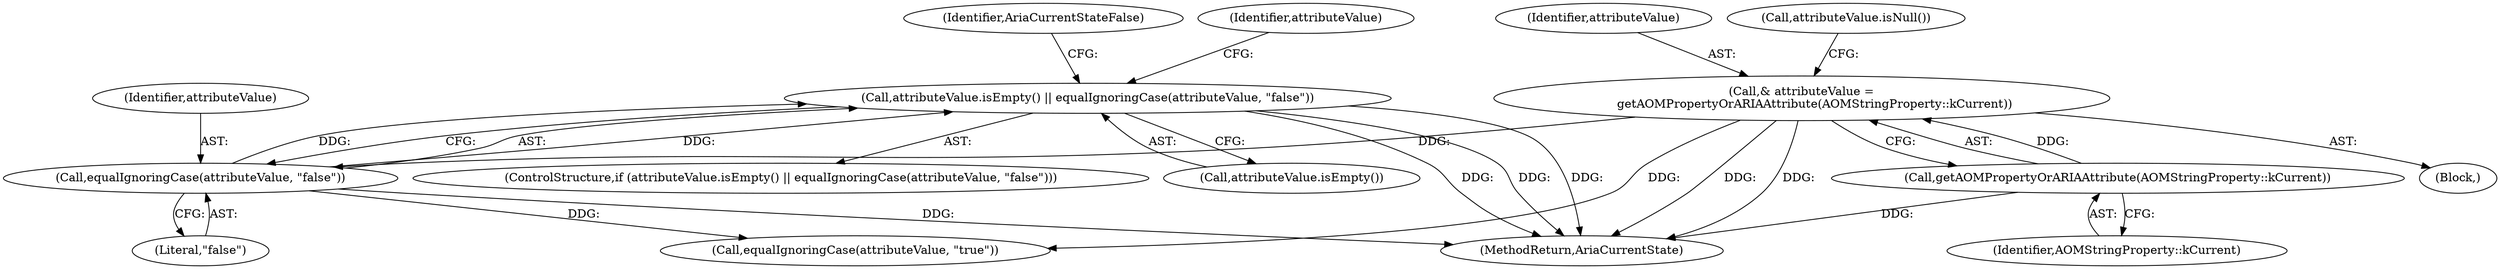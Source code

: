 digraph "1_Chrome_d27468a832d5316884bd02f459cbf493697fd7e1_6@del" {
"1000112" [label="(Call,attributeValue.isEmpty() || equalIgnoringCase(attributeValue, \"false\"))"];
"1000114" [label="(Call,equalIgnoringCase(attributeValue, \"false\"))"];
"1000103" [label="(Call,& attributeValue =\n       getAOMPropertyOrARIAAttribute(AOMStringProperty::kCurrent))"];
"1000105" [label="(Call,getAOMPropertyOrARIAAttribute(AOMStringProperty::kCurrent))"];
"1000115" [label="(Identifier,attributeValue)"];
"1000120" [label="(Call,equalIgnoringCase(attributeValue, \"true\"))"];
"1000105" [label="(Call,getAOMPropertyOrARIAAttribute(AOMStringProperty::kCurrent))"];
"1000111" [label="(ControlStructure,if (attributeValue.isEmpty() || equalIgnoringCase(attributeValue, \"false\")))"];
"1000162" [label="(MethodReturn,AriaCurrentState)"];
"1000118" [label="(Identifier,AriaCurrentStateFalse)"];
"1000114" [label="(Call,equalIgnoringCase(attributeValue, \"false\"))"];
"1000106" [label="(Identifier,AOMStringProperty::kCurrent)"];
"1000103" [label="(Call,& attributeValue =\n       getAOMPropertyOrARIAAttribute(AOMStringProperty::kCurrent))"];
"1000104" [label="(Identifier,attributeValue)"];
"1000108" [label="(Call,attributeValue.isNull())"];
"1000113" [label="(Call,attributeValue.isEmpty())"];
"1000121" [label="(Identifier,attributeValue)"];
"1000112" [label="(Call,attributeValue.isEmpty() || equalIgnoringCase(attributeValue, \"false\"))"];
"1000116" [label="(Literal,\"false\")"];
"1000101" [label="(Block,)"];
"1000112" -> "1000111"  [label="AST: "];
"1000112" -> "1000113"  [label="CFG: "];
"1000112" -> "1000114"  [label="CFG: "];
"1000113" -> "1000112"  [label="AST: "];
"1000114" -> "1000112"  [label="AST: "];
"1000118" -> "1000112"  [label="CFG: "];
"1000121" -> "1000112"  [label="CFG: "];
"1000112" -> "1000162"  [label="DDG: "];
"1000112" -> "1000162"  [label="DDG: "];
"1000112" -> "1000162"  [label="DDG: "];
"1000114" -> "1000112"  [label="DDG: "];
"1000114" -> "1000112"  [label="DDG: "];
"1000114" -> "1000116"  [label="CFG: "];
"1000115" -> "1000114"  [label="AST: "];
"1000116" -> "1000114"  [label="AST: "];
"1000114" -> "1000162"  [label="DDG: "];
"1000103" -> "1000114"  [label="DDG: "];
"1000114" -> "1000120"  [label="DDG: "];
"1000103" -> "1000101"  [label="AST: "];
"1000103" -> "1000105"  [label="CFG: "];
"1000104" -> "1000103"  [label="AST: "];
"1000105" -> "1000103"  [label="AST: "];
"1000108" -> "1000103"  [label="CFG: "];
"1000103" -> "1000162"  [label="DDG: "];
"1000103" -> "1000162"  [label="DDG: "];
"1000105" -> "1000103"  [label="DDG: "];
"1000103" -> "1000120"  [label="DDG: "];
"1000105" -> "1000106"  [label="CFG: "];
"1000106" -> "1000105"  [label="AST: "];
"1000105" -> "1000162"  [label="DDG: "];
}
